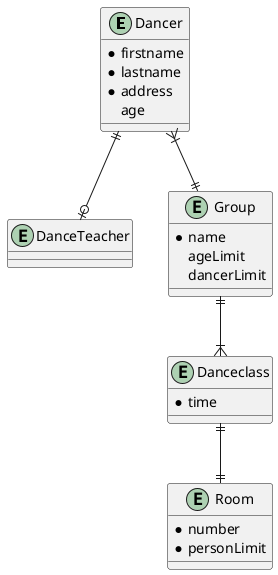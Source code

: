 @startuml
entity Dancer {
   * firstname
   * lastname
   * address
   age
}

entity DanceTeacher{
}

entity Group {
   * name
   ageLimit
   dancerLimit
}

entity Danceclass{
   * time
}

entity Room{
    * number
    * personLimit
}

Dancer ||--o| DanceTeacher
Dancer }|--|| Group
Group ||--|{ Danceclass
Danceclass ||--|| Room
@enduml
